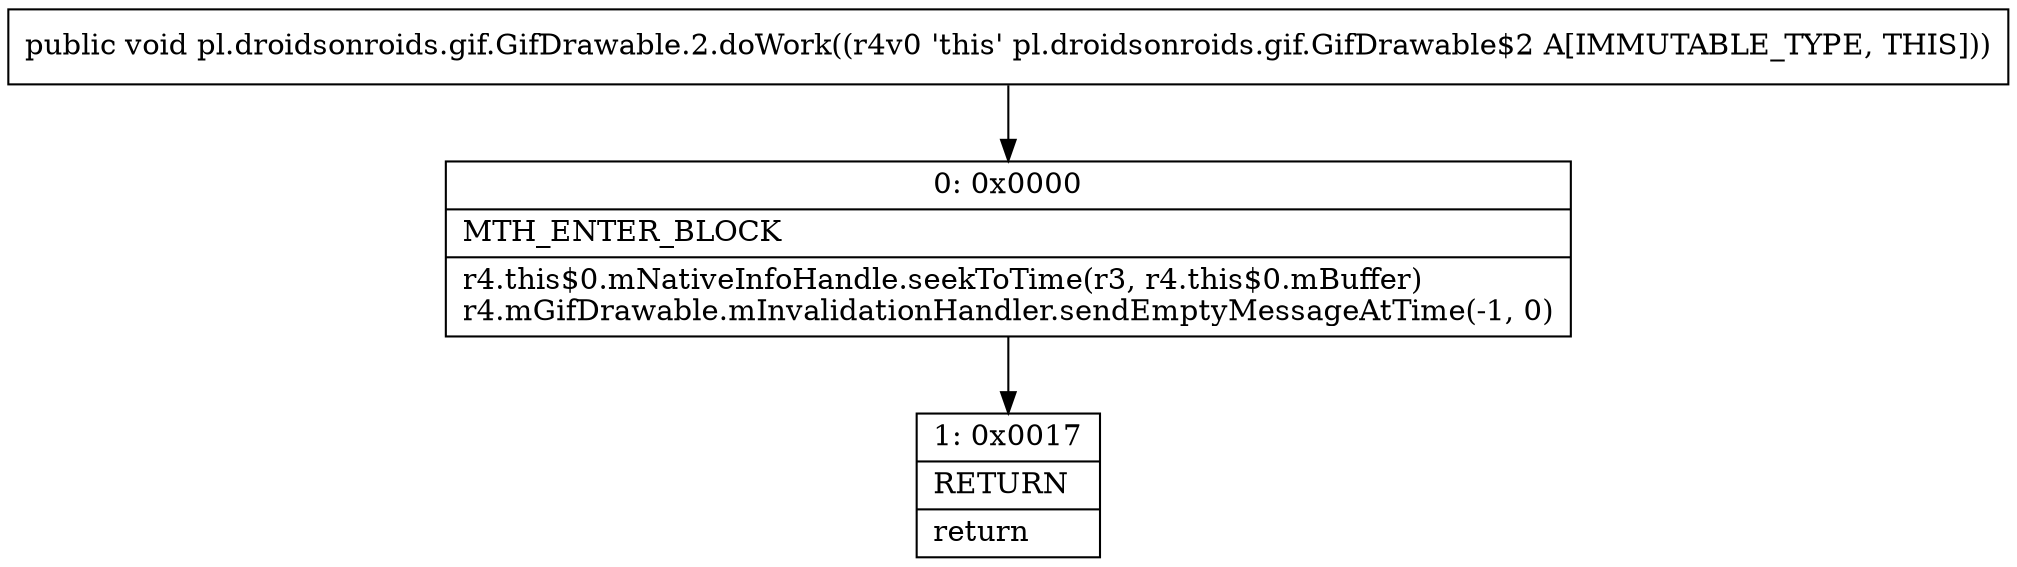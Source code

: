 digraph "CFG forpl.droidsonroids.gif.GifDrawable.2.doWork()V" {
Node_0 [shape=record,label="{0\:\ 0x0000|MTH_ENTER_BLOCK\l|r4.this$0.mNativeInfoHandle.seekToTime(r3, r4.this$0.mBuffer)\lr4.mGifDrawable.mInvalidationHandler.sendEmptyMessageAtTime(\-1, 0)\l}"];
Node_1 [shape=record,label="{1\:\ 0x0017|RETURN\l|return\l}"];
MethodNode[shape=record,label="{public void pl.droidsonroids.gif.GifDrawable.2.doWork((r4v0 'this' pl.droidsonroids.gif.GifDrawable$2 A[IMMUTABLE_TYPE, THIS])) }"];
MethodNode -> Node_0;
Node_0 -> Node_1;
}


